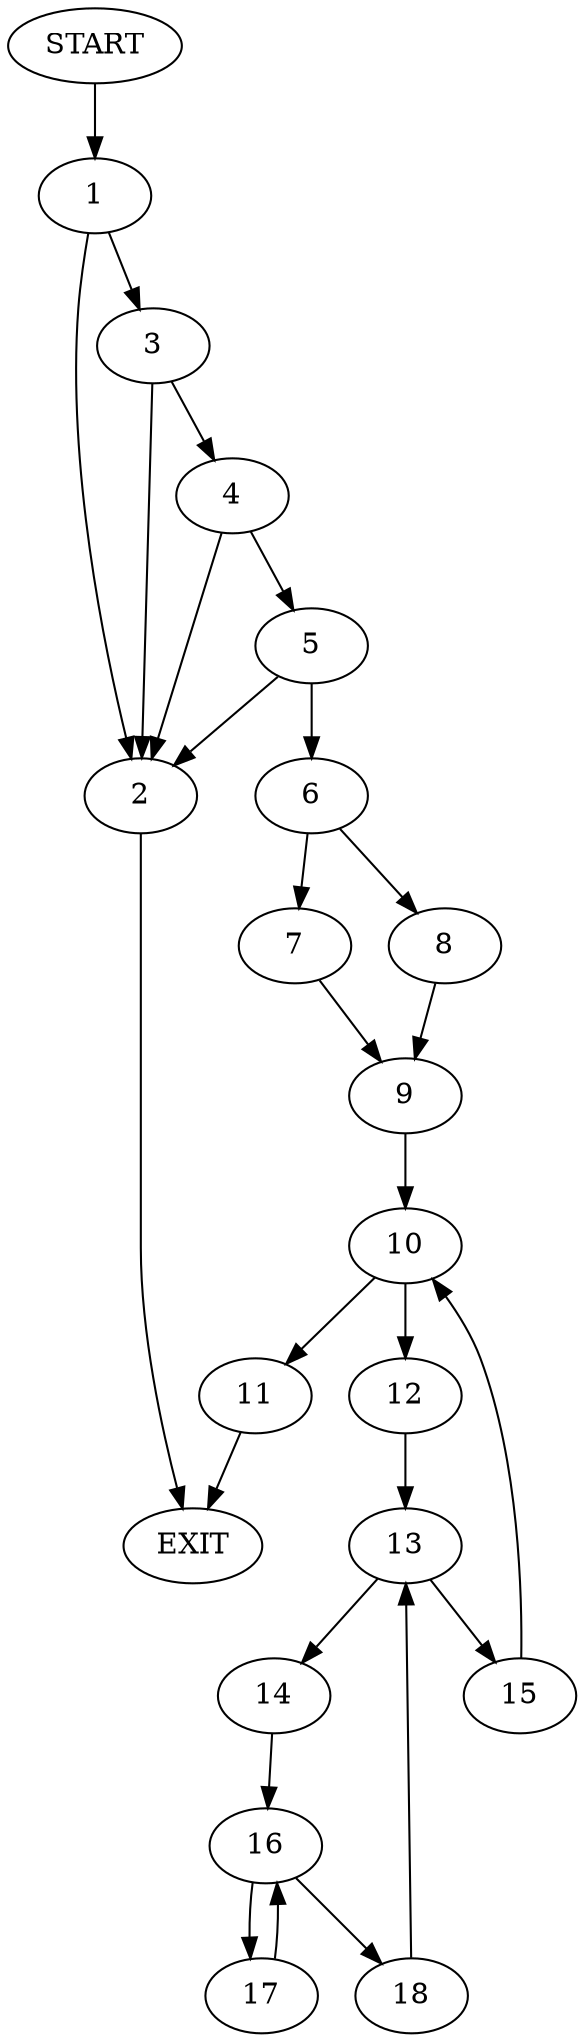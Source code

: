 digraph {
0 [label="START"]
19 [label="EXIT"]
0 -> 1
1 -> 2
1 -> 3
3 -> 2
3 -> 4
2 -> 19
4 -> 2
4 -> 5
5 -> 2
5 -> 6
6 -> 7
6 -> 8
8 -> 9
7 -> 9
9 -> 10
10 -> 11
10 -> 12
12 -> 13
11 -> 19
13 -> 14
13 -> 15
14 -> 16
15 -> 10
16 -> 17
16 -> 18
18 -> 13
17 -> 16
}
